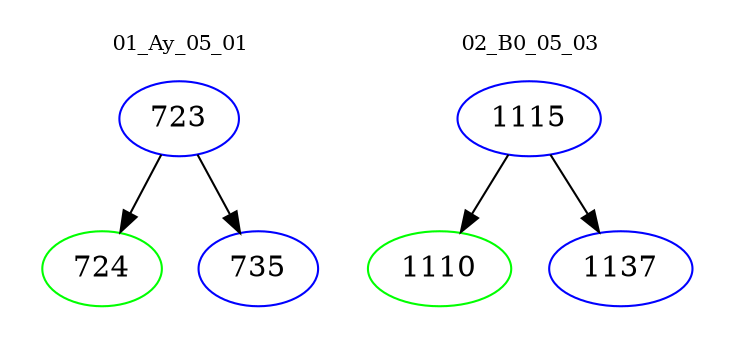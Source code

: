 digraph{
subgraph cluster_0 {
color = white
label = "01_Ay_05_01";
fontsize=10;
T0_723 [label="723", color="blue"]
T0_723 -> T0_724 [color="black"]
T0_724 [label="724", color="green"]
T0_723 -> T0_735 [color="black"]
T0_735 [label="735", color="blue"]
}
subgraph cluster_1 {
color = white
label = "02_B0_05_03";
fontsize=10;
T1_1115 [label="1115", color="blue"]
T1_1115 -> T1_1110 [color="black"]
T1_1110 [label="1110", color="green"]
T1_1115 -> T1_1137 [color="black"]
T1_1137 [label="1137", color="blue"]
}
}
